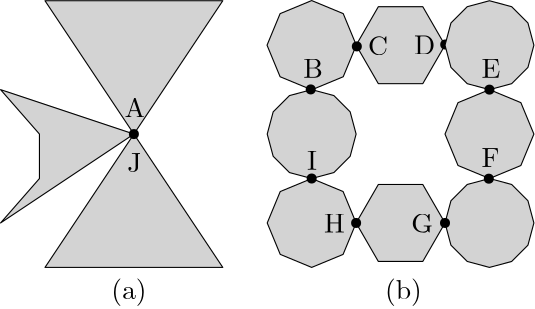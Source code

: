 <?xml version="1.0"?>
<!DOCTYPE ipe SYSTEM "ipe.dtd">
<ipe version="70005" creator="Ipe 7.1.4">
<info created="D:20140426163603" modified="D:20141016194151"/>
<ipestyle name="basic">
<symbol name="arrow/arc(spx)">
<path stroke="sym-stroke" fill="sym-stroke" pen="sym-pen">
0 0 m
-1 0.333 l
-1 -0.333 l
h
</path>
</symbol>
<symbol name="arrow/farc(spx)">
<path stroke="sym-stroke" fill="white" pen="sym-pen">
0 0 m
-1 0.333 l
-1 -0.333 l
h
</path>
</symbol>
<symbol name="mark/circle(sx)" transformations="translations">
<path fill="sym-stroke">
0.6 0 0 0.6 0 0 e
0.4 0 0 0.4 0 0 e
</path>
</symbol>
<symbol name="mark/disk(sx)" transformations="translations">
<path fill="sym-stroke">
0.6 0 0 0.6 0 0 e
</path>
</symbol>
<symbol name="mark/fdisk(sfx)" transformations="translations">
<group>
<path fill="sym-fill">
0.5 0 0 0.5 0 0 e
</path>
<path fill="sym-stroke" fillrule="eofill">
0.6 0 0 0.6 0 0 e
0.4 0 0 0.4 0 0 e
</path>
</group>
</symbol>
<symbol name="mark/box(sx)" transformations="translations">
<path fill="sym-stroke" fillrule="eofill">
-0.6 -0.6 m
0.6 -0.6 l
0.6 0.6 l
-0.6 0.6 l
h
-0.4 -0.4 m
0.4 -0.4 l
0.4 0.4 l
-0.4 0.4 l
h
</path>
</symbol>
<symbol name="mark/square(sx)" transformations="translations">
<path fill="sym-stroke">
-0.6 -0.6 m
0.6 -0.6 l
0.6 0.6 l
-0.6 0.6 l
h
</path>
</symbol>
<symbol name="mark/fsquare(sfx)" transformations="translations">
<group>
<path fill="sym-fill">
-0.5 -0.5 m
0.5 -0.5 l
0.5 0.5 l
-0.5 0.5 l
h
</path>
<path fill="sym-stroke" fillrule="eofill">
-0.6 -0.6 m
0.6 -0.6 l
0.6 0.6 l
-0.6 0.6 l
h
-0.4 -0.4 m
0.4 -0.4 l
0.4 0.4 l
-0.4 0.4 l
h
</path>
</group>
</symbol>
<symbol name="mark/cross(sx)" transformations="translations">
<group>
<path fill="sym-stroke">
-0.43 -0.57 m
0.57 0.43 l
0.43 0.57 l
-0.57 -0.43 l
h
</path>
<path fill="sym-stroke">
-0.43 0.57 m
0.57 -0.43 l
0.43 -0.57 l
-0.57 0.43 l
h
</path>
</group>
</symbol>
<symbol name="arrow/fnormal(spx)">
<path stroke="sym-stroke" fill="white" pen="sym-pen">
0 0 m
-1 0.333 l
-1 -0.333 l
h
</path>
</symbol>
<symbol name="arrow/pointed(spx)">
<path stroke="sym-stroke" fill="sym-stroke" pen="sym-pen">
0 0 m
-1 0.333 l
-0.8 0 l
-1 -0.333 l
h
</path>
</symbol>
<symbol name="arrow/fpointed(spx)">
<path stroke="sym-stroke" fill="white" pen="sym-pen">
0 0 m
-1 0.333 l
-0.8 0 l
-1 -0.333 l
h
</path>
</symbol>
<symbol name="arrow/linear(spx)">
<path stroke="sym-stroke" pen="sym-pen">
-1 0.333 m
0 0 l
-1 -0.333 l
</path>
</symbol>
<symbol name="arrow/fdouble(spx)">
<path stroke="sym-stroke" fill="white" pen="sym-pen">
0 0 m
-1 0.333 l
-1 -0.333 l
h
-1 0 m
-2 0.333 l
-2 -0.333 l
h
</path>
</symbol>
<symbol name="arrow/double(spx)">
<path stroke="sym-stroke" fill="sym-stroke" pen="sym-pen">
0 0 m
-1 0.333 l
-1 -0.333 l
h
-1 0 m
-2 0.333 l
-2 -0.333 l
h
</path>
</symbol>
<pen name="heavier" value="0.8"/>
<pen name="fat" value="1.2"/>
<pen name="ultrafat" value="2"/>
<symbolsize name="large" value="5"/>
<symbolsize name="small" value="2"/>
<symbolsize name="tiny" value="1.1"/>
<arrowsize name="large" value="10"/>
<arrowsize name="small" value="5"/>
<arrowsize name="tiny" value="3"/>
<color name="red" value="1 0 0"/>
<color name="green" value="0 1 0"/>
<color name="blue" value="0 0 1"/>
<color name="yellow" value="1 1 0"/>
<color name="orange" value="1 0.647 0"/>
<color name="gold" value="1 0.843 0"/>
<color name="purple" value="0.627 0.125 0.941"/>
<color name="gray" value="0.745"/>
<color name="brown" value="0.647 0.165 0.165"/>
<color name="navy" value="0 0 0.502"/>
<color name="pink" value="1 0.753 0.796"/>
<color name="seagreen" value="0.18 0.545 0.341"/>
<color name="turquoise" value="0.251 0.878 0.816"/>
<color name="violet" value="0.933 0.51 0.933"/>
<color name="darkblue" value="0 0 0.545"/>
<color name="darkcyan" value="0 0.545 0.545"/>
<color name="darkgray" value="0.663"/>
<color name="darkgreen" value="0 0.392 0"/>
<color name="darkmagenta" value="0.545 0 0.545"/>
<color name="darkorange" value="1 0.549 0"/>
<color name="darkred" value="0.545 0 0"/>
<color name="lightblue" value="0.678 0.847 0.902"/>
<color name="lightcyan" value="0.878 1 1"/>
<color name="lightgray" value="0.827"/>
<color name="lightgreen" value="0.565 0.933 0.565"/>
<color name="lightyellow" value="1 1 0.878"/>
<dashstyle name="dashed" value="[4] 0"/>
<dashstyle name="dotted" value="[1 3] 0"/>
<dashstyle name="dash dotted" value="[4 2 1 2] 0"/>
<dashstyle name="dash dot dotted" value="[4 2 1 2 1 2] 0"/>
<textsize name="large" value="\large"/>
<textsize name="Large" value="\Large"/>
<textsize name="LARGE" value="\LARGE"/>
<textsize name="huge" value="\huge"/>
<textsize name="Huge" value="\Huge"/>
<textsize name="small" value="\small"/>
<textsize name="footnote" value="\footnotesize"/>
<textsize name="tiny" value="\tiny"/>
<textstyle name="center" begin="\begin{center}" end="\end{center}"/>
<textstyle name="itemize" begin="\begin{itemize}" end="\end{itemize}"/>
<textstyle name="item" begin="\begin{itemize}\item{}" end="\end{itemize}"/>
<gridsize name="4 pts" value="4"/>
<gridsize name="8 pts (~3 mm)" value="8"/>
<gridsize name="16 pts (~6 mm)" value="16"/>
<gridsize name="32 pts (~12 mm)" value="32"/>
<gridsize name="10 pts (~3.5 mm)" value="10"/>
<gridsize name="20 pts (~7 mm)" value="20"/>
<gridsize name="14 pts (~5 mm)" value="14"/>
<gridsize name="28 pts (~10 mm)" value="28"/>
<gridsize name="56 pts (~20 mm)" value="56"/>
<anglesize name="90 deg" value="90"/>
<anglesize name="60 deg" value="60"/>
<anglesize name="45 deg" value="45"/>
<anglesize name="30 deg" value="30"/>
<anglesize name="22.5 deg" value="22.5"/>
<tiling name="falling" angle="-60" step="4" width="1"/>
<tiling name="rising" angle="30" step="4" width="1"/>
</ipestyle>
<page>
<layer name="alpha"/>
<view layers="alpha" active="alpha"/>
<path layer="alpha" matrix="1 0 0 1 32 0" stroke="black" fill="lightgray">
224 720 m
192 768 l
256 768 l
224 720 l
192 672 l
256 672 l
224 720 l
176 736 l
190 720 l
190 704 l
176 688 l
224 720 l
224 720 l
h
</path>
<use matrix="1 0 0 1 32 0" name="mark/disk(sx)" pos="224 720" size="normal" stroke="black"/>
<text matrix="1 0 0 1 12.6126 6.08006" transformations="translations" pos="240 720" stroke="black" type="label" valign="baseline">A</text>
<path matrix="1 0 0 1 192 -16" stroke="black" fill="lightgray">
176 704 m
168 717.856 l
152 717.856 l
144 704 l
152 690.144 l
168 690.144 l
h
</path>
<path matrix="1 0 0 1 192 -16" stroke="black" fill="lightgray">
208 704 m
205.856 712 l
200 717.856 l
192 720 l
184 717.856 l
178.144 712 l
176 704 l
178.144 696 l
184 690.144 l
192 688 l
200 690.144 l
205.856 696 l
h
</path>
<path matrix="1 0 0 1 192 -16" stroke="black" fill="lightgray">
208 736 m
203.314 747.314 l
192 752 l
180.686 747.314 l
176 736 l
180.686 724.686 l
192 720 l
203.314 724.686 l
h
</path>
<path matrix="1 0 0 1 192 -16" stroke="black" fill="lightgray">
176 768 m
168 781.856 l
152 781.856 l
144 768 l
152 754.144 l
168 754.144 l
h
</path>
<path matrix="1 0 0 1 192 -16" stroke="black" fill="lightgray">
144.067 768 m
139.361 779.361 l
128 784.067 l
116.639 779.361 l
111.933 768 l
116.639 756.639 l
128 751.933 l
139.361 756.639 l
h
</path>
<path matrix="1 0 0 1 192 -16" stroke="black" fill="lightgray">
144 704 m
139.314 715.314 l
128 720 l
116.686 715.314 l
112 704 l
116.686 692.686 l
128 688 l
139.314 692.686 l
h
</path>
<path matrix="1 0 0 1 160 -16" stroke="black" fill="lightgray">
176 736 m
173.856 744 l
168 749.856 l
160 752 l
152 749.856 l
146.144 744 l
144 736 l
146.144 728 l
152 722.144 l
160 720 l
168 722.144 l
173.856 728 l
h
</path>
<use matrix="1 0 0 1 192 -16" name="mark/disk(sx)" pos="127.658 752.074" size="normal" stroke="black"/>
<use matrix="1 0 0 1 192 -16" name="mark/disk(sx)" pos="144.255 767.559" size="normal" stroke="black"/>
<use matrix="1 0 0 1 192 -16" name="mark/disk(sx)" pos="176.079 768.242" size="normal" stroke="black"/>
<use matrix="1 0 0 1 192 -16" name="mark/disk(sx)" pos="191.773 719.939" size="normal" stroke="black"/>
<path matrix="1 0 0 1 192 -16" stroke="black" fill="lightgray">
208 768 m
205.856 776 l
200 781.856 l
192 784 l
184 781.856 l
178.144 776 l
176 768 l
178.144 760 l
184 754.144 l
192 752 l
200 754.144 l
205.856 760 l
h
</path>
<use matrix="1 0 0 1 192 -16" name="mark/disk(sx)" pos="192 752" size="normal" stroke="black"/>
<use matrix="1 0 0 1 192 -16" name="mark/disk(sx)" pos="176 704" size="normal" stroke="black"/>
<use matrix="1 0 0 1 192 -16" name="mark/disk(sx)" pos="144 704" size="normal" stroke="black"/>
<use matrix="1 0 0 1 192 -16" name="mark/disk(sx)" pos="128 720" size="normal" stroke="black"/>
<text matrix="1 0 0 1 -4.04967 0" transformations="translations" pos="321.063 740.236" stroke="black" type="label" valign="baseline">B</text>
<text matrix="1 0 0 1 -0.337473 -3.7122" transformations="translations" pos="340.636 752.047" stroke="black" type="label" valign="baseline">C</text>
<text matrix="1 0 0 1 -17.8861 -2.69978" transformations="translations" pos="374.721 751.373" stroke="black" type="label" valign="baseline">D</text>
<text matrix="1 0 0 1 -2.69978 10.4617" transformations="translations" pos="383.833 729.774" stroke="black" type="label" valign="baseline">E</text>
<text matrix="1 0 0 1 -2.36231 11.1366" transformations="translations" pos="383.495 697.039" stroke="black" type="label" valign="baseline">F</text>
<text matrix="1 0 0 1 -3.37473 -2.69978" transformations="translations" pos="359.197 687.253" stroke="black" type="label" valign="baseline">G</text>
<text matrix="1 0 0 1 -2.02484 -3.37473" transformations="translations" pos="326.462 687.928" stroke="black" type="label" valign="baseline">H</text>
<text matrix="1 0 0 1 -1.34989 -6.74945" transformations="translations" pos="319.713 713.913" stroke="black" type="label" valign="baseline">I</text>
<text matrix="1 0 0 1 -5.06209 -2.69978" transformations="translations" pos="252.893 663.292" stroke="black" type="label" valign="baseline">(a)</text>
<text matrix="1 0 0 1 -5.06209 -2.69978" transformations="translations" pos="351.435 663.292" stroke="black" type="label" valign="baseline">(b)</text>
<text matrix="1 0 0 1 13.5691 -13.6812" transformations="translations" pos="240 720" stroke="black" type="label" valign="baseline">J</text>
</page>
</ipe>
